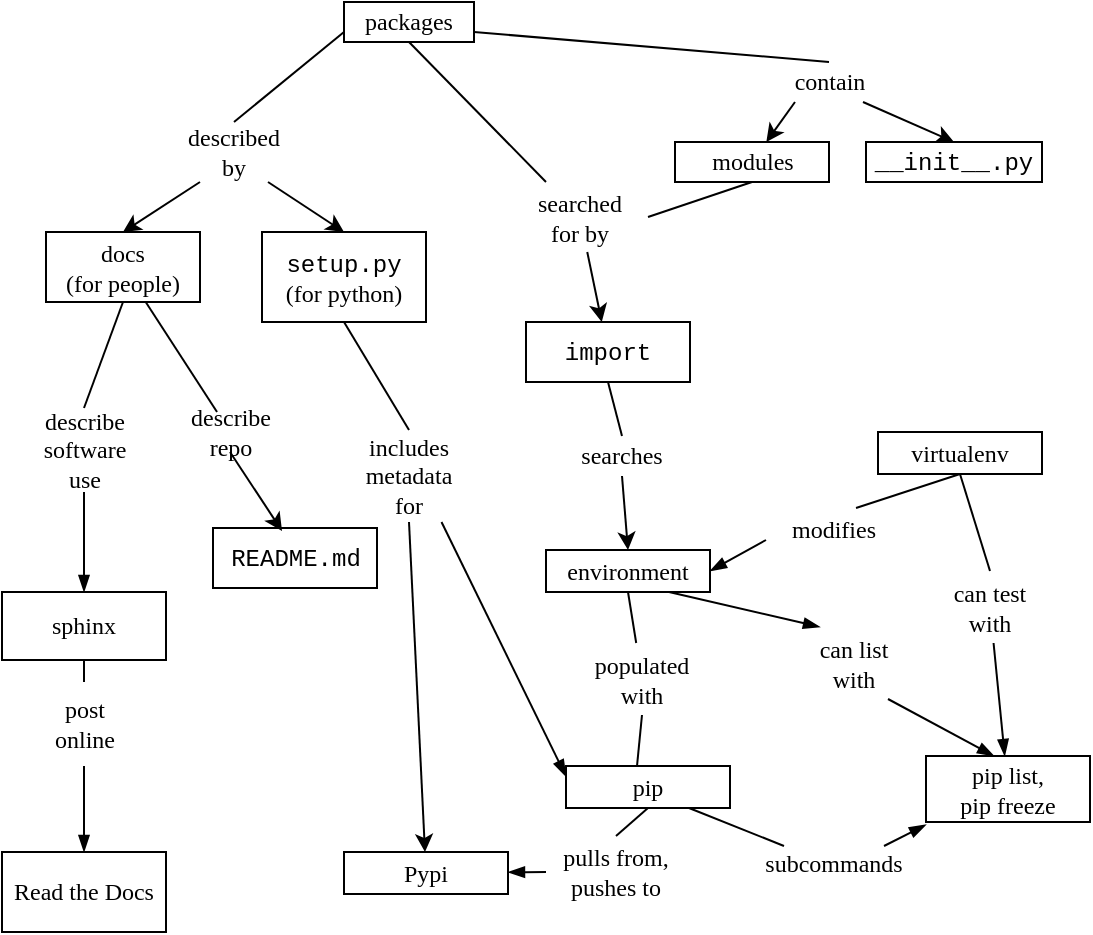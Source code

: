 <mxfile version="10.7.5" type="device"><diagram id="45c33a1e-e9ae-f4bb-8876-b428efeada39" name="Page-1"><mxGraphModel dx="801" dy="567" grid="1" gridSize="10" guides="1" tooltips="1" connect="1" arrows="1" fold="1" page="1" pageScale="1" pageWidth="600" pageHeight="610" background="#ffffff" math="0" shadow="0"><root><mxCell id="0"/><mxCell id="1" parent="0"/><mxCell id="264" style="rounded=0;html=1;exitX=0;exitY=0.75;shadow=0;endArrow=none;endFill=0;jettySize=auto;orthogonalLoop=1;strokeColor=#000000;strokeWidth=1;fontFamily=Verdana;fontSize=12;align=center;entryX=0.5;entryY=0;entryDx=0;entryDy=0;" parent="1" source="258" target="259" edge="1"><mxGeometry relative="1" as="geometry"/></mxCell><mxCell id="CKvSuV0AgB00l20ipzHn-364" style="edgeStyle=none;rounded=0;orthogonalLoop=1;jettySize=auto;html=1;exitX=0.5;exitY=1;exitDx=0;exitDy=0;entryX=0.25;entryY=0;entryDx=0;entryDy=0;startArrow=none;startFill=0;endArrow=none;endFill=0;" edge="1" parent="1" source="258" target="CKvSuV0AgB00l20ipzHn-361"><mxGeometry relative="1" as="geometry"/></mxCell><mxCell id="258" value="packages" style="rounded=0;whiteSpace=wrap;html=1;shadow=0;comic=0;strokeWidth=1;fontSize=12;align=center;fillColor=none;fontFamily=Verdana;" parent="1" vertex="1"><mxGeometry x="209" y="10" width="65" height="20" as="geometry"/></mxCell><mxCell id="CKvSuV0AgB00l20ipzHn-358" style="edgeStyle=none;rounded=0;orthogonalLoop=1;jettySize=auto;html=1;exitX=0.25;exitY=1;exitDx=0;exitDy=0;entryX=0.5;entryY=0;entryDx=0;entryDy=0;startArrow=none;startFill=0;endArrow=classic;endFill=1;" edge="1" parent="1" source="259" target="CKvSuV0AgB00l20ipzHn-324"><mxGeometry relative="1" as="geometry"/></mxCell><mxCell id="CKvSuV0AgB00l20ipzHn-359" style="edgeStyle=none;rounded=0;orthogonalLoop=1;jettySize=auto;html=1;exitX=0.75;exitY=1;exitDx=0;exitDy=0;entryX=0.5;entryY=0;entryDx=0;entryDy=0;startArrow=none;startFill=0;endArrow=classic;endFill=1;" edge="1" parent="1" source="259" target="CKvSuV0AgB00l20ipzHn-348"><mxGeometry relative="1" as="geometry"/></mxCell><mxCell id="259" value="described&lt;br&gt;by&lt;br&gt;" style="text;html=1;strokeColor=none;fillColor=none;align=center;verticalAlign=middle;whiteSpace=wrap;rounded=0;shadow=0;comic=0;fontSize=12;fontFamily=Verdana;" parent="1" vertex="1"><mxGeometry x="120" y="70" width="68" height="30" as="geometry"/></mxCell><mxCell id="267" style="rounded=0;html=1;exitX=0.75;exitY=1;entryX=0.5;entryY=0;shadow=0;endArrow=classic;endFill=1;jettySize=auto;orthogonalLoop=1;strokeColor=#000000;strokeWidth=1;fontFamily=Verdana;fontSize=12;align=center;exitDx=0;exitDy=0;entryDx=0;entryDy=0;" parent="1" source="CKvSuV0AgB00l20ipzHn-317" target="261" edge="1"><mxGeometry relative="1" as="geometry"><mxPoint x="501" y="60" as="sourcePoint"/></mxGeometry></mxCell><mxCell id="261" value="&lt;font&gt;&lt;font face=&quot;Courier New&quot;&gt;__init__.py&lt;/font&gt;&lt;br&gt;&lt;/font&gt;" style="rounded=0;whiteSpace=wrap;html=1;shadow=0;comic=0;strokeWidth=1;fontSize=12;align=center;fillColor=none;fontFamily=Verdana;" parent="1" vertex="1"><mxGeometry x="470" y="80" width="88" height="20" as="geometry"/></mxCell><mxCell id="273" style="rounded=0;html=1;exitX=0.5;exitY=1;entryX=0.421;entryY=0.05;shadow=0;endArrow=classic;endFill=1;jettySize=auto;orthogonalLoop=1;strokeColor=#000000;strokeWidth=1;fontFamily=Verdana;fontSize=12;align=center;entryDx=0;entryDy=0;entryPerimeter=0;" parent="1" source="262" target="CKvSuV0AgB00l20ipzHn-328" edge="1"><mxGeometry relative="1" as="geometry"/></mxCell><mxCell id="262" value="describe&lt;br&gt;repo&lt;br&gt;" style="text;html=1;strokeColor=none;fillColor=none;align=center;verticalAlign=middle;whiteSpace=wrap;rounded=0;shadow=0;comic=0;fontSize=12;fontFamily=Verdana;" parent="1" vertex="1"><mxGeometry x="119.5" y="215" width="65" height="20" as="geometry"/></mxCell><mxCell id="CKvSuV0AgB00l20ipzHn-352" style="edgeStyle=none;rounded=0;orthogonalLoop=1;jettySize=auto;html=1;entryX=0.25;entryY=1;entryDx=0;entryDy=0;endArrow=none;endFill=0;startArrow=classic;startFill=1;" edge="1" parent="1" source="CKvSuV0AgB00l20ipzHn-311" target="CKvSuV0AgB00l20ipzHn-317"><mxGeometry relative="1" as="geometry"/></mxCell><mxCell id="CKvSuV0AgB00l20ipzHn-366" style="edgeStyle=none;rounded=0;orthogonalLoop=1;jettySize=auto;html=1;exitX=0.5;exitY=1;exitDx=0;exitDy=0;entryX=1;entryY=0.5;entryDx=0;entryDy=0;startArrow=none;startFill=0;endArrow=none;endFill=0;" edge="1" parent="1" source="CKvSuV0AgB00l20ipzHn-311" target="CKvSuV0AgB00l20ipzHn-361"><mxGeometry relative="1" as="geometry"/></mxCell><mxCell id="CKvSuV0AgB00l20ipzHn-311" value="&lt;font&gt;modules&lt;br&gt;&lt;/font&gt;" style="rounded=0;whiteSpace=wrap;html=1;shadow=0;comic=0;strokeWidth=1;fontSize=12;align=center;fillColor=none;fontFamily=Verdana;" vertex="1" parent="1"><mxGeometry x="374.5" y="80" width="77" height="20" as="geometry"/></mxCell><mxCell id="CKvSuV0AgB00l20ipzHn-317" value="contain" style="text;html=1;strokeColor=none;fillColor=none;align=center;verticalAlign=middle;whiteSpace=wrap;rounded=0;shadow=0;comic=0;fontSize=12;fontFamily=Verdana;" vertex="1" parent="1"><mxGeometry x="417.5" y="40" width="68" height="20" as="geometry"/></mxCell><mxCell id="CKvSuV0AgB00l20ipzHn-321" style="rounded=0;html=1;exitX=1;exitY=0.75;shadow=0;endArrow=none;endFill=0;jettySize=auto;orthogonalLoop=1;strokeColor=#000000;strokeWidth=1;fontFamily=Verdana;fontSize=12;align=center;exitDx=0;exitDy=0;entryX=0.5;entryY=0;entryDx=0;entryDy=0;" edge="1" parent="1" source="258" target="CKvSuV0AgB00l20ipzHn-317"><mxGeometry relative="1" as="geometry"><mxPoint x="274" y="24" as="sourcePoint"/><mxPoint x="340" y="40" as="targetPoint"/></mxGeometry></mxCell><mxCell id="CKvSuV0AgB00l20ipzHn-322" style="edgeStyle=orthogonalEdgeStyle;rounded=0;orthogonalLoop=1;jettySize=auto;html=1;exitX=0.5;exitY=1;exitDx=0;exitDy=0;" edge="1" parent="1"><mxGeometry relative="1" as="geometry"><mxPoint x="364" y="68" as="sourcePoint"/><mxPoint x="364" y="68" as="targetPoint"/></mxGeometry></mxCell><mxCell id="CKvSuV0AgB00l20ipzHn-332" style="edgeStyle=none;rounded=0;orthogonalLoop=1;jettySize=auto;html=1;endArrow=none;endFill=0;" edge="1" parent="1" source="CKvSuV0AgB00l20ipzHn-324" target="262"><mxGeometry relative="1" as="geometry"/></mxCell><mxCell id="CKvSuV0AgB00l20ipzHn-334" style="edgeStyle=none;rounded=0;orthogonalLoop=1;jettySize=auto;html=1;exitX=0.5;exitY=1;exitDx=0;exitDy=0;endArrow=none;endFill=0;entryX=0.5;entryY=0;entryDx=0;entryDy=0;" edge="1" parent="1" source="CKvSuV0AgB00l20ipzHn-324" target="CKvSuV0AgB00l20ipzHn-335"><mxGeometry relative="1" as="geometry"><mxPoint x="469.5" y="133" as="targetPoint"/></mxGeometry></mxCell><mxCell id="CKvSuV0AgB00l20ipzHn-324" value="&lt;font&gt;docs&lt;br&gt;(for people)&lt;br&gt;&lt;/font&gt;" style="rounded=0;whiteSpace=wrap;html=1;shadow=0;comic=0;strokeWidth=1;fontSize=12;align=center;fillColor=none;fontFamily=Verdana;" vertex="1" parent="1"><mxGeometry x="60" y="125" width="77" height="35" as="geometry"/></mxCell><mxCell id="CKvSuV0AgB00l20ipzHn-328" value="&lt;font&gt;&lt;font face=&quot;Courier New&quot;&gt;README.md&lt;/font&gt;&lt;br&gt;&lt;/font&gt;" style="rounded=0;whiteSpace=wrap;html=1;shadow=0;comic=0;strokeWidth=1;fontSize=12;align=center;fillColor=none;fontFamily=Verdana;" vertex="1" parent="1"><mxGeometry x="143.5" y="273" width="82" height="30" as="geometry"/></mxCell><mxCell id="CKvSuV0AgB00l20ipzHn-343" style="edgeStyle=none;rounded=0;orthogonalLoop=1;jettySize=auto;html=1;exitX=0.5;exitY=1;exitDx=0;exitDy=0;endArrow=none;endFill=0;" edge="1" parent="1" source="CKvSuV0AgB00l20ipzHn-331" target="CKvSuV0AgB00l20ipzHn-338"><mxGeometry relative="1" as="geometry"><mxPoint x="302.5" y="333" as="sourcePoint"/></mxGeometry></mxCell><mxCell id="CKvSuV0AgB00l20ipzHn-331" value="&lt;font&gt;sphinx&lt;br&gt;&lt;/font&gt;" style="rounded=0;whiteSpace=wrap;html=1;shadow=0;comic=0;strokeWidth=1;fontSize=12;align=center;fillColor=none;fontFamily=Verdana;" vertex="1" parent="1"><mxGeometry x="38" y="305" width="82" height="34" as="geometry"/></mxCell><mxCell id="CKvSuV0AgB00l20ipzHn-337" style="edgeStyle=none;rounded=0;orthogonalLoop=1;jettySize=auto;html=1;exitX=0.5;exitY=1;exitDx=0;exitDy=0;endArrow=blockThin;endFill=1;entryX=0.5;entryY=0;entryDx=0;entryDy=0;" edge="1" parent="1" source="CKvSuV0AgB00l20ipzHn-335" target="CKvSuV0AgB00l20ipzHn-331"><mxGeometry relative="1" as="geometry"><mxPoint x="88" y="320" as="targetPoint"/></mxGeometry></mxCell><mxCell id="CKvSuV0AgB00l20ipzHn-335" value="describe&lt;br&gt;software&lt;br&gt;use&lt;br&gt;" style="text;html=1;strokeColor=none;fillColor=none;align=center;verticalAlign=middle;whiteSpace=wrap;rounded=0;shadow=0;comic=0;fontSize=12;fontFamily=Verdana;" vertex="1" parent="1"><mxGeometry x="46.5" y="213" width="65" height="42" as="geometry"/></mxCell><mxCell id="CKvSuV0AgB00l20ipzHn-344" style="edgeStyle=none;rounded=0;orthogonalLoop=1;jettySize=auto;html=1;exitX=0.5;exitY=1;exitDx=0;exitDy=0;entryX=0.5;entryY=0;entryDx=0;entryDy=0;endArrow=blockThin;endFill=1;" edge="1" parent="1" source="CKvSuV0AgB00l20ipzHn-338" target="CKvSuV0AgB00l20ipzHn-340"><mxGeometry relative="1" as="geometry"><mxPoint x="323" y="403" as="sourcePoint"/><mxPoint x="323" y="430" as="targetPoint"/></mxGeometry></mxCell><mxCell id="CKvSuV0AgB00l20ipzHn-338" value="post&lt;br&gt;online&lt;br&gt;" style="text;html=1;strokeColor=none;fillColor=none;align=center;verticalAlign=middle;whiteSpace=wrap;rounded=0;shadow=0;comic=0;fontSize=12;fontFamily=Verdana;" vertex="1" parent="1"><mxGeometry x="46.5" y="350" width="65" height="42" as="geometry"/></mxCell><mxCell id="CKvSuV0AgB00l20ipzHn-340" value="&lt;font&gt;Read the Docs&lt;br&gt;&lt;/font&gt;" style="rounded=0;whiteSpace=wrap;html=1;shadow=0;comic=0;strokeWidth=1;fontSize=12;align=center;fillColor=none;fontFamily=Verdana;" vertex="1" parent="1"><mxGeometry x="38" y="435" width="82" height="40" as="geometry"/></mxCell><mxCell id="CKvSuV0AgB00l20ipzHn-347" style="edgeStyle=none;rounded=0;orthogonalLoop=1;jettySize=auto;html=1;entryX=0.5;entryY=1;entryDx=0;entryDy=0;endArrow=blockThin;endFill=1;" edge="1" parent="1" source="CKvSuV0AgB00l20ipzHn-338" target="CKvSuV0AgB00l20ipzHn-338"><mxGeometry relative="1" as="geometry"/></mxCell><mxCell id="CKvSuV0AgB00l20ipzHn-373" style="edgeStyle=none;rounded=0;orthogonalLoop=1;jettySize=auto;html=1;exitX=0.5;exitY=1;exitDx=0;exitDy=0;entryX=0.5;entryY=0;entryDx=0;entryDy=0;startArrow=none;startFill=0;endArrow=none;endFill=0;" edge="1" parent="1" source="CKvSuV0AgB00l20ipzHn-348" target="CKvSuV0AgB00l20ipzHn-372"><mxGeometry relative="1" as="geometry"/></mxCell><mxCell id="CKvSuV0AgB00l20ipzHn-348" value="&lt;font&gt;&lt;font face=&quot;Courier New&quot;&gt;setup.py&lt;br&gt;&lt;/font&gt;(for python)&lt;br&gt;&lt;/font&gt;" style="rounded=0;whiteSpace=wrap;html=1;shadow=0;comic=0;strokeWidth=1;fontSize=12;align=center;fillColor=none;fontFamily=Verdana;" vertex="1" parent="1"><mxGeometry x="168" y="125" width="82" height="45" as="geometry"/></mxCell><mxCell id="CKvSuV0AgB00l20ipzHn-375" style="edgeStyle=none;rounded=0;orthogonalLoop=1;jettySize=auto;html=1;exitX=0.5;exitY=1;exitDx=0;exitDy=0;entryX=0.5;entryY=0;entryDx=0;entryDy=0;startArrow=none;startFill=0;endArrow=none;endFill=0;" edge="1" parent="1" source="CKvSuV0AgB00l20ipzHn-360" target="CKvSuV0AgB00l20ipzHn-367"><mxGeometry relative="1" as="geometry"/></mxCell><mxCell id="CKvSuV0AgB00l20ipzHn-360" value="&lt;font&gt;&lt;font face=&quot;Courier New&quot;&gt;import&lt;/font&gt;&lt;br&gt;&lt;/font&gt;" style="rounded=0;whiteSpace=wrap;html=1;shadow=0;comic=0;strokeWidth=1;fontSize=12;align=center;fillColor=none;fontFamily=Verdana;" vertex="1" parent="1"><mxGeometry x="300" y="170" width="82" height="30" as="geometry"/></mxCell><mxCell id="CKvSuV0AgB00l20ipzHn-363" value="" style="edgeStyle=none;rounded=0;orthogonalLoop=1;jettySize=auto;html=1;startArrow=none;startFill=0;endArrow=classic;endFill=1;" edge="1" parent="1" source="CKvSuV0AgB00l20ipzHn-361" target="CKvSuV0AgB00l20ipzHn-360"><mxGeometry relative="1" as="geometry"/></mxCell><mxCell id="CKvSuV0AgB00l20ipzHn-361" value="searched&lt;br&gt;for by&lt;br&gt;" style="text;html=1;strokeColor=none;fillColor=none;align=center;verticalAlign=middle;whiteSpace=wrap;rounded=0;shadow=0;comic=0;fontSize=12;fontFamily=Verdana;" vertex="1" parent="1"><mxGeometry x="293" y="100" width="68" height="35" as="geometry"/></mxCell><mxCell id="CKvSuV0AgB00l20ipzHn-376" style="edgeStyle=none;rounded=0;orthogonalLoop=1;jettySize=auto;html=1;exitX=0.5;exitY=1;exitDx=0;exitDy=0;entryX=0.5;entryY=0;entryDx=0;entryDy=0;startArrow=none;startFill=0;endArrow=classic;endFill=1;" edge="1" parent="1" source="CKvSuV0AgB00l20ipzHn-367" target="CKvSuV0AgB00l20ipzHn-368"><mxGeometry relative="1" as="geometry"/></mxCell><mxCell id="CKvSuV0AgB00l20ipzHn-367" value="searches&lt;br&gt;" style="text;html=1;strokeColor=none;fillColor=none;align=center;verticalAlign=middle;whiteSpace=wrap;rounded=0;shadow=0;comic=0;fontSize=12;fontFamily=Verdana;" vertex="1" parent="1"><mxGeometry x="314" y="227" width="68" height="20" as="geometry"/></mxCell><mxCell id="CKvSuV0AgB00l20ipzHn-379" style="edgeStyle=none;rounded=0;orthogonalLoop=1;jettySize=auto;html=1;exitX=0.5;exitY=1;exitDx=0;exitDy=0;startArrow=none;startFill=0;endArrow=none;endFill=0;" edge="1" parent="1" source="CKvSuV0AgB00l20ipzHn-368" target="CKvSuV0AgB00l20ipzHn-377"><mxGeometry relative="1" as="geometry"/></mxCell><mxCell id="CKvSuV0AgB00l20ipzHn-394" style="edgeStyle=none;rounded=0;orthogonalLoop=1;jettySize=auto;html=1;exitX=0.75;exitY=1;exitDx=0;exitDy=0;entryX=0.25;entryY=0;entryDx=0;entryDy=0;startArrow=none;startFill=0;endArrow=blockThin;endFill=1;" edge="1" parent="1" source="CKvSuV0AgB00l20ipzHn-368" target="CKvSuV0AgB00l20ipzHn-393"><mxGeometry relative="1" as="geometry"/></mxCell><mxCell id="CKvSuV0AgB00l20ipzHn-368" value="&lt;font&gt;environment&lt;br&gt;&lt;/font&gt;" style="rounded=0;whiteSpace=wrap;html=1;shadow=0;comic=0;strokeWidth=1;fontSize=12;align=center;fillColor=none;fontFamily=Verdana;" vertex="1" parent="1"><mxGeometry x="310" y="284" width="82" height="21" as="geometry"/></mxCell><mxCell id="CKvSuV0AgB00l20ipzHn-388" style="edgeStyle=none;rounded=0;orthogonalLoop=1;jettySize=auto;html=1;exitX=0.5;exitY=1;exitDx=0;exitDy=0;entryX=0.5;entryY=0;entryDx=0;entryDy=0;startArrow=none;startFill=0;endArrow=none;endFill=0;" edge="1" parent="1" source="CKvSuV0AgB00l20ipzHn-369" target="CKvSuV0AgB00l20ipzHn-386"><mxGeometry relative="1" as="geometry"/></mxCell><mxCell id="CKvSuV0AgB00l20ipzHn-401" style="edgeStyle=none;rounded=0;orthogonalLoop=1;jettySize=auto;html=1;exitX=0.75;exitY=1;exitDx=0;exitDy=0;entryX=0.25;entryY=0;entryDx=0;entryDy=0;startArrow=none;startFill=0;endArrow=none;endFill=0;" edge="1" parent="1" source="CKvSuV0AgB00l20ipzHn-369" target="CKvSuV0AgB00l20ipzHn-400"><mxGeometry relative="1" as="geometry"/></mxCell><mxCell id="CKvSuV0AgB00l20ipzHn-369" value="&lt;font&gt;pip&lt;br&gt;&lt;/font&gt;" style="rounded=0;whiteSpace=wrap;html=1;shadow=0;comic=0;strokeWidth=1;fontSize=12;align=center;fillColor=none;fontFamily=Verdana;" vertex="1" parent="1"><mxGeometry x="320" y="392" width="82" height="21" as="geometry"/></mxCell><mxCell id="CKvSuV0AgB00l20ipzHn-370" value="&lt;font&gt;Pypi&lt;br&gt;&lt;/font&gt;" style="rounded=0;whiteSpace=wrap;html=1;shadow=0;comic=0;strokeWidth=1;fontSize=12;align=center;fillColor=none;fontFamily=Verdana;" vertex="1" parent="1"><mxGeometry x="209" y="435" width="82" height="21" as="geometry"/></mxCell><mxCell id="CKvSuV0AgB00l20ipzHn-382" style="edgeStyle=none;rounded=0;orthogonalLoop=1;jettySize=auto;html=1;exitX=0.5;exitY=1;exitDx=0;exitDy=0;entryX=0.662;entryY=-0.05;entryDx=0;entryDy=0;entryPerimeter=0;startArrow=none;startFill=0;endArrow=none;endFill=0;" edge="1" parent="1" source="CKvSuV0AgB00l20ipzHn-371" target="CKvSuV0AgB00l20ipzHn-381"><mxGeometry relative="1" as="geometry"/></mxCell><mxCell id="CKvSuV0AgB00l20ipzHn-399" style="edgeStyle=none;rounded=0;orthogonalLoop=1;jettySize=auto;html=1;exitX=0.5;exitY=1;exitDx=0;exitDy=0;entryX=0.5;entryY=0;entryDx=0;entryDy=0;startArrow=none;startFill=0;endArrow=none;endFill=0;" edge="1" parent="1" source="CKvSuV0AgB00l20ipzHn-371" target="CKvSuV0AgB00l20ipzHn-397"><mxGeometry relative="1" as="geometry"/></mxCell><mxCell id="CKvSuV0AgB00l20ipzHn-371" value="&lt;font&gt;virtualenv&lt;br&gt;&lt;/font&gt;" style="rounded=0;whiteSpace=wrap;html=1;shadow=0;comic=0;strokeWidth=1;fontSize=12;align=center;fillColor=none;fontFamily=Verdana;" vertex="1" parent="1"><mxGeometry x="476" y="225" width="82" height="21" as="geometry"/></mxCell><mxCell id="CKvSuV0AgB00l20ipzHn-374" style="edgeStyle=none;rounded=0;orthogonalLoop=1;jettySize=auto;html=1;exitX=0.5;exitY=1;exitDx=0;exitDy=0;startArrow=none;startFill=0;endArrow=classic;endFill=1;" edge="1" parent="1" source="CKvSuV0AgB00l20ipzHn-372" target="CKvSuV0AgB00l20ipzHn-370"><mxGeometry relative="1" as="geometry"/></mxCell><mxCell id="CKvSuV0AgB00l20ipzHn-389" style="edgeStyle=none;rounded=0;orthogonalLoop=1;jettySize=auto;html=1;exitX=0.75;exitY=1;exitDx=0;exitDy=0;entryX=0;entryY=0.25;entryDx=0;entryDy=0;startArrow=none;startFill=0;endArrow=blockThin;endFill=1;" edge="1" parent="1" source="CKvSuV0AgB00l20ipzHn-372" target="CKvSuV0AgB00l20ipzHn-369"><mxGeometry relative="1" as="geometry"/></mxCell><mxCell id="CKvSuV0AgB00l20ipzHn-372" value="includes&lt;br&gt;metadata&lt;br&gt;for&lt;br&gt;" style="text;html=1;strokeColor=none;fillColor=none;align=center;verticalAlign=middle;whiteSpace=wrap;rounded=0;shadow=0;comic=0;fontSize=12;fontFamily=Verdana;" vertex="1" parent="1"><mxGeometry x="209" y="224" width="65" height="46" as="geometry"/></mxCell><mxCell id="CKvSuV0AgB00l20ipzHn-380" style="edgeStyle=none;rounded=0;orthogonalLoop=1;jettySize=auto;html=1;exitX=0.5;exitY=1;exitDx=0;exitDy=0;entryX=0.433;entryY=0;entryDx=0;entryDy=0;entryPerimeter=0;startArrow=none;startFill=0;endArrow=none;endFill=0;" edge="1" parent="1" source="CKvSuV0AgB00l20ipzHn-377" target="CKvSuV0AgB00l20ipzHn-369"><mxGeometry relative="1" as="geometry"/></mxCell><mxCell id="CKvSuV0AgB00l20ipzHn-377" value="populated&lt;br&gt;with&lt;br&gt;" style="text;html=1;strokeColor=none;fillColor=none;align=center;verticalAlign=middle;whiteSpace=wrap;rounded=0;shadow=0;comic=0;fontSize=12;fontFamily=Verdana;" vertex="1" parent="1"><mxGeometry x="324" y="330.5" width="68" height="36" as="geometry"/></mxCell><mxCell id="CKvSuV0AgB00l20ipzHn-383" style="edgeStyle=none;rounded=0;orthogonalLoop=1;jettySize=auto;html=1;exitX=0;exitY=0.75;exitDx=0;exitDy=0;entryX=1;entryY=0.5;entryDx=0;entryDy=0;startArrow=none;startFill=0;endArrow=blockThin;endFill=1;" edge="1" parent="1" source="CKvSuV0AgB00l20ipzHn-381" target="CKvSuV0AgB00l20ipzHn-368"><mxGeometry relative="1" as="geometry"/></mxCell><mxCell id="CKvSuV0AgB00l20ipzHn-381" value="modifies&lt;br&gt;" style="text;html=1;strokeColor=none;fillColor=none;align=center;verticalAlign=middle;whiteSpace=wrap;rounded=0;shadow=0;comic=0;fontSize=12;fontFamily=Verdana;" vertex="1" parent="1"><mxGeometry x="420" y="264" width="68" height="20" as="geometry"/></mxCell><mxCell id="CKvSuV0AgB00l20ipzHn-387" style="edgeStyle=none;rounded=0;orthogonalLoop=1;jettySize=auto;html=1;exitX=0;exitY=0.5;exitDx=0;exitDy=0;startArrow=none;startFill=0;endArrow=blockThin;endFill=1;" edge="1" parent="1" source="CKvSuV0AgB00l20ipzHn-386" target="CKvSuV0AgB00l20ipzHn-370"><mxGeometry relative="1" as="geometry"/></mxCell><mxCell id="CKvSuV0AgB00l20ipzHn-386" value="pulls&amp;nbsp;from,&lt;br&gt;pushes to&lt;br&gt;" style="text;html=1;strokeColor=none;fillColor=none;align=center;verticalAlign=middle;whiteSpace=wrap;rounded=0;shadow=0;comic=0;fontSize=12;fontFamily=Verdana;" vertex="1" parent="1"><mxGeometry x="310" y="427" width="70" height="36" as="geometry"/></mxCell><mxCell id="CKvSuV0AgB00l20ipzHn-390" value="&lt;font&gt;pip list,&lt;br&gt;pip freeze&lt;br&gt;&lt;/font&gt;" style="rounded=0;whiteSpace=wrap;html=1;shadow=0;comic=0;strokeWidth=1;fontSize=12;align=center;fillColor=none;fontFamily=Verdana;" vertex="1" parent="1"><mxGeometry x="500" y="387" width="82" height="33" as="geometry"/></mxCell><mxCell id="CKvSuV0AgB00l20ipzHn-395" style="edgeStyle=none;rounded=0;orthogonalLoop=1;jettySize=auto;html=1;exitX=0.75;exitY=1;exitDx=0;exitDy=0;entryX=0.415;entryY=0;entryDx=0;entryDy=0;entryPerimeter=0;startArrow=none;startFill=0;endArrow=blockThin;endFill=1;" edge="1" parent="1" source="CKvSuV0AgB00l20ipzHn-393" target="CKvSuV0AgB00l20ipzHn-390"><mxGeometry relative="1" as="geometry"/></mxCell><mxCell id="CKvSuV0AgB00l20ipzHn-393" value="can list&lt;br&gt;with&lt;br&gt;" style="text;html=1;strokeColor=none;fillColor=none;align=center;verticalAlign=middle;whiteSpace=wrap;rounded=0;shadow=0;comic=0;fontSize=12;fontFamily=Verdana;" vertex="1" parent="1"><mxGeometry x="430" y="322.5" width="68" height="36" as="geometry"/></mxCell><mxCell id="CKvSuV0AgB00l20ipzHn-398" value="" style="edgeStyle=none;rounded=0;orthogonalLoop=1;jettySize=auto;html=1;startArrow=none;startFill=0;endArrow=blockThin;endFill=1;" edge="1" parent="1" source="CKvSuV0AgB00l20ipzHn-397" target="CKvSuV0AgB00l20ipzHn-390"><mxGeometry relative="1" as="geometry"/></mxCell><mxCell id="CKvSuV0AgB00l20ipzHn-397" value="can test&lt;br&gt;with&lt;br&gt;" style="text;html=1;strokeColor=none;fillColor=none;align=center;verticalAlign=middle;whiteSpace=wrap;rounded=0;shadow=0;comic=0;fontSize=12;fontFamily=Verdana;" vertex="1" parent="1"><mxGeometry x="498" y="294.5" width="68" height="36" as="geometry"/></mxCell><mxCell id="CKvSuV0AgB00l20ipzHn-402" style="edgeStyle=none;rounded=0;orthogonalLoop=1;jettySize=auto;html=1;exitX=0.75;exitY=0;exitDx=0;exitDy=0;entryX=0;entryY=1.042;entryDx=0;entryDy=0;entryPerimeter=0;startArrow=none;startFill=0;endArrow=blockThin;endFill=1;" edge="1" parent="1" source="CKvSuV0AgB00l20ipzHn-400" target="CKvSuV0AgB00l20ipzHn-390"><mxGeometry relative="1" as="geometry"/></mxCell><mxCell id="CKvSuV0AgB00l20ipzHn-400" value="subcommands&lt;br&gt;" style="text;html=1;strokeColor=none;fillColor=none;align=center;verticalAlign=middle;whiteSpace=wrap;rounded=0;shadow=0;comic=0;fontSize=12;fontFamily=Verdana;" vertex="1" parent="1"><mxGeometry x="404" y="432" width="100" height="18" as="geometry"/></mxCell></root></mxGraphModel></diagram></mxfile>